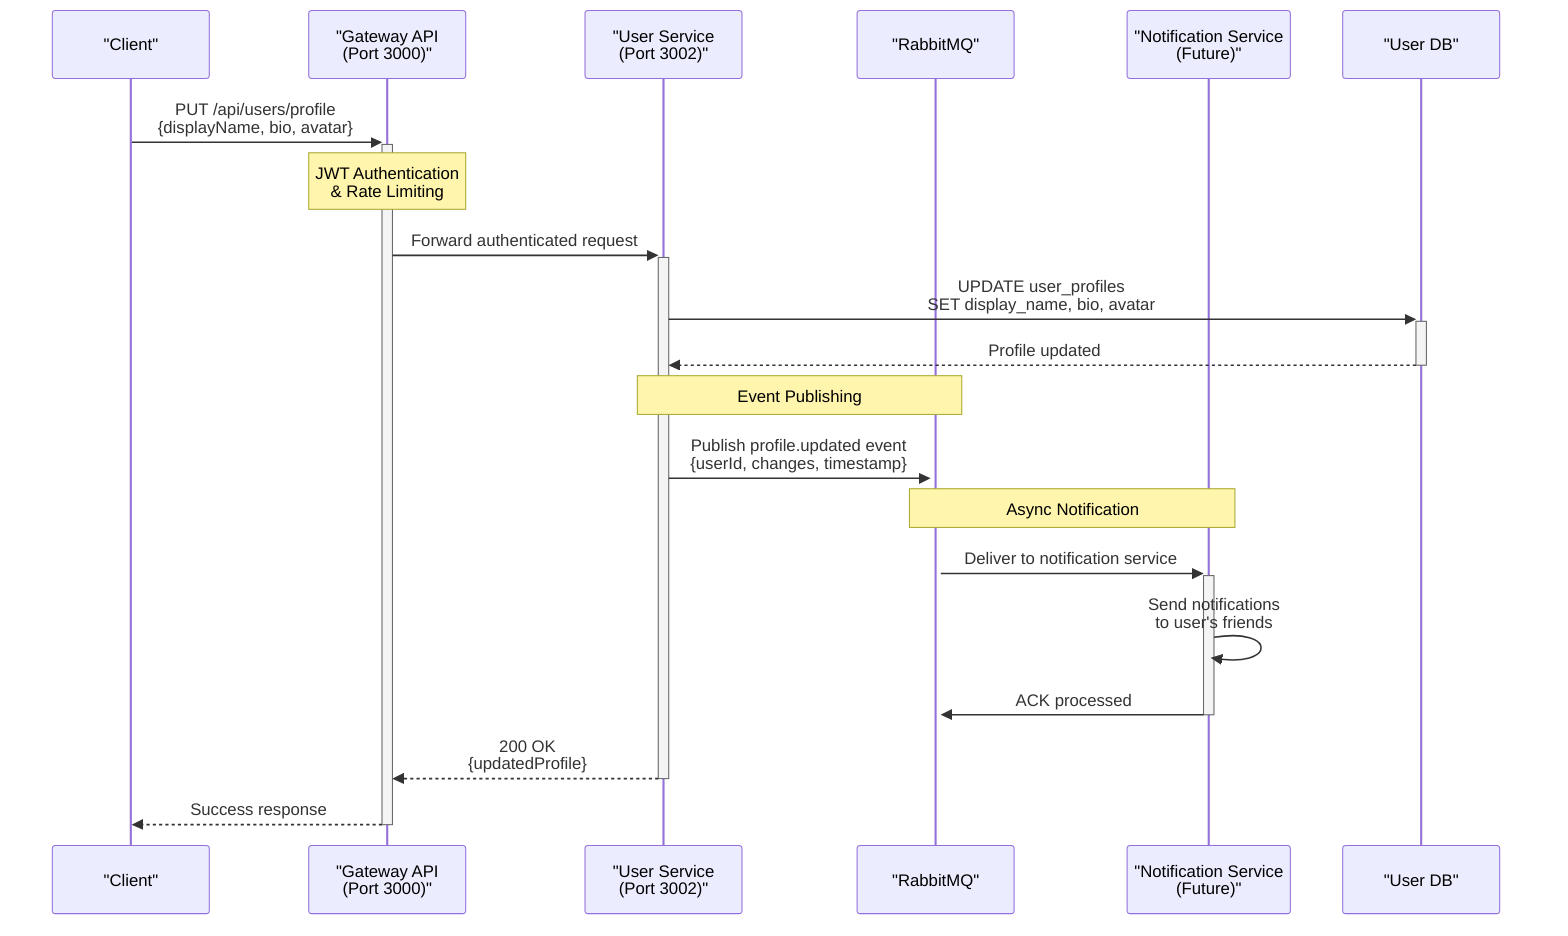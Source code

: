sequenceDiagram
    participant C as "Client"
    participant G as "Gateway API<br/>(Port 3000)"
    participant U as "User Service<br/>(Port 3002)"
    participant R as "RabbitMQ"
    participant N as "Notification Service<br/>(Future)"
    participant DB as "User DB"

    C->>+G: PUT /api/users/profile<br/>{displayName, bio, avatar}
    Note over G: JWT Authentication<br/>& Rate Limiting
    G->>+U: Forward authenticated request
    
    U->>+DB: UPDATE user_profiles<br/>SET display_name, bio, avatar
    DB-->>-U: Profile updated
    
    Note over U,R: Event Publishing
    U->>+R: Publish profile.updated event<br/>{userId, changes, timestamp}
    
    Note over R,N: Async Notification
    R->>+N: Deliver to notification service
    N->>N: Send notifications<br/>to user's friends
    N->>-R: ACK processed
    
    U-->>-G: 200 OK<br/>{updatedProfile}
    G-->>-C: Success response